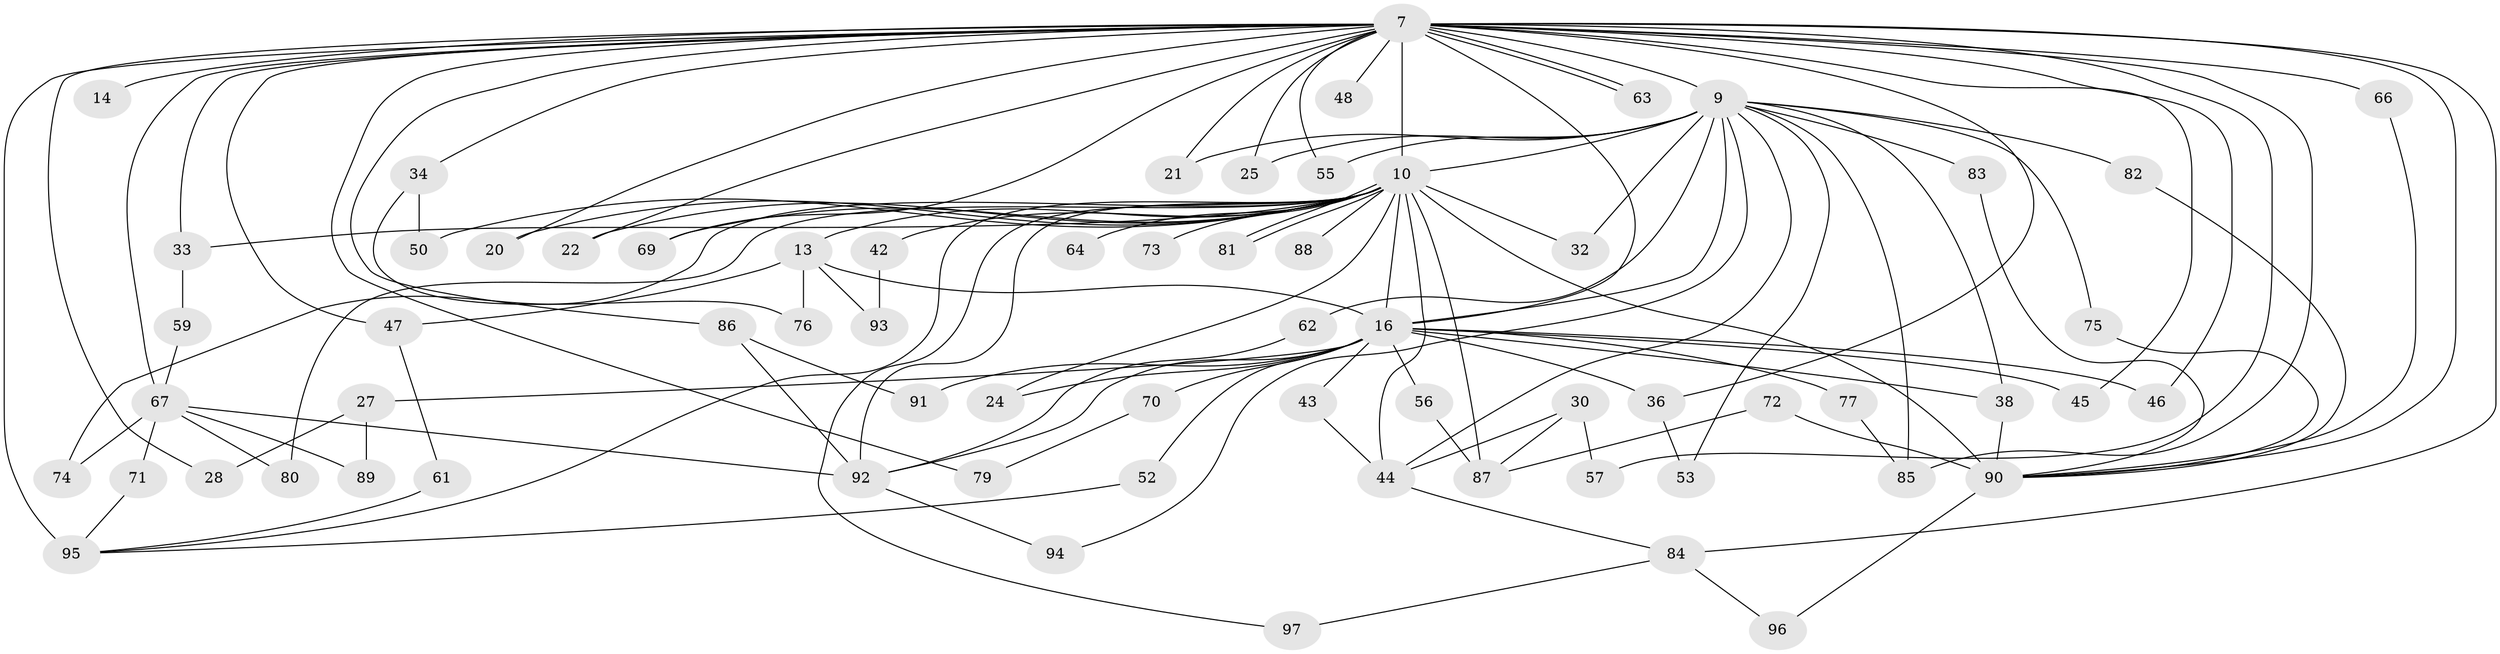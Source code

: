 // original degree distribution, {26: 0.010309278350515464, 17: 0.020618556701030927, 20: 0.010309278350515464, 21: 0.010309278350515464, 14: 0.010309278350515464, 18: 0.020618556701030927, 28: 0.010309278350515464, 19: 0.010309278350515464, 5: 0.041237113402061855, 4: 0.07216494845360824, 6: 0.020618556701030927, 2: 0.5979381443298969, 7: 0.041237113402061855, 3: 0.12371134020618557}
// Generated by graph-tools (version 1.1) at 2025/48/03/04/25 21:48:48]
// undirected, 67 vertices, 123 edges
graph export_dot {
graph [start="1"]
  node [color=gray90,style=filled];
  7 [super="+1"];
  9 [super="+5"];
  10 [super="+8+4"];
  13;
  14;
  16 [super="+6"];
  20;
  21;
  22;
  24;
  25;
  27;
  28;
  30;
  32;
  33;
  34;
  36;
  38;
  42;
  43;
  44 [super="+26"];
  45;
  46;
  47 [super="+40"];
  48;
  50 [super="+11+49"];
  52;
  53;
  55 [super="+39"];
  56;
  57;
  59;
  61;
  62;
  63;
  64;
  66;
  67 [super="+58+31"];
  69;
  70;
  71;
  72;
  73;
  74;
  75;
  76 [super="+51"];
  77;
  79;
  80;
  81;
  82;
  83;
  84;
  85 [super="+60"];
  86;
  87 [super="+23+68"];
  88;
  89;
  90 [super="+19+65+78"];
  91;
  92 [super="+18+35"];
  93;
  94;
  95 [super="+41+54"];
  96;
  97;
  7 -- 9 [weight=4];
  7 -- 10 [weight=8];
  7 -- 20;
  7 -- 21;
  7 -- 25;
  7 -- 28;
  7 -- 33;
  7 -- 45;
  7 -- 46;
  7 -- 48 [weight=2];
  7 -- 63;
  7 -- 63;
  7 -- 66;
  7 -- 86;
  7 -- 85;
  7 -- 67 [weight=3];
  7 -- 69;
  7 -- 14;
  7 -- 79;
  7 -- 84;
  7 -- 22;
  7 -- 95 [weight=5];
  7 -- 34;
  7 -- 36;
  7 -- 47 [weight=2];
  7 -- 55;
  7 -- 57;
  7 -- 90;
  7 -- 16 [weight=4];
  9 -- 10 [weight=8];
  9 -- 25;
  9 -- 38;
  9 -- 53;
  9 -- 55 [weight=2];
  9 -- 62;
  9 -- 75;
  9 -- 82;
  9 -- 83;
  9 -- 85 [weight=2];
  9 -- 94;
  9 -- 32;
  9 -- 21;
  9 -- 44;
  9 -- 16 [weight=4];
  10 -- 16 [weight=9];
  10 -- 33;
  10 -- 64 [weight=2];
  10 -- 73 [weight=2];
  10 -- 81;
  10 -- 81;
  10 -- 87 [weight=4];
  10 -- 13;
  10 -- 74;
  10 -- 32;
  10 -- 42 [weight=2];
  10 -- 90 [weight=4];
  10 -- 92 [weight=2];
  10 -- 69;
  10 -- 80;
  10 -- 20;
  10 -- 22;
  10 -- 24;
  10 -- 88 [weight=2];
  10 -- 95 [weight=2];
  10 -- 97;
  10 -- 44 [weight=2];
  10 -- 50 [weight=5];
  13 -- 76 [weight=2];
  13 -- 93;
  13 -- 47;
  13 -- 16;
  16 -- 70 [weight=2];
  16 -- 77;
  16 -- 24;
  16 -- 91;
  16 -- 27;
  16 -- 92;
  16 -- 36;
  16 -- 38;
  16 -- 43;
  16 -- 45;
  16 -- 46;
  16 -- 52;
  16 -- 56;
  27 -- 28;
  27 -- 89;
  30 -- 57;
  30 -- 44;
  30 -- 87;
  33 -- 59;
  34 -- 76;
  34 -- 50;
  36 -- 53;
  38 -- 90;
  42 -- 93;
  43 -- 44;
  44 -- 84;
  47 -- 61;
  52 -- 95;
  56 -- 87;
  59 -- 67;
  61 -- 95;
  62 -- 92;
  66 -- 90;
  67 -- 71;
  67 -- 89;
  67 -- 74;
  67 -- 80;
  67 -- 92;
  70 -- 79;
  71 -- 95;
  72 -- 87;
  72 -- 90;
  75 -- 90;
  77 -- 85;
  82 -- 90;
  83 -- 90;
  84 -- 96;
  84 -- 97;
  86 -- 91;
  86 -- 92;
  90 -- 96;
  92 -- 94;
}
